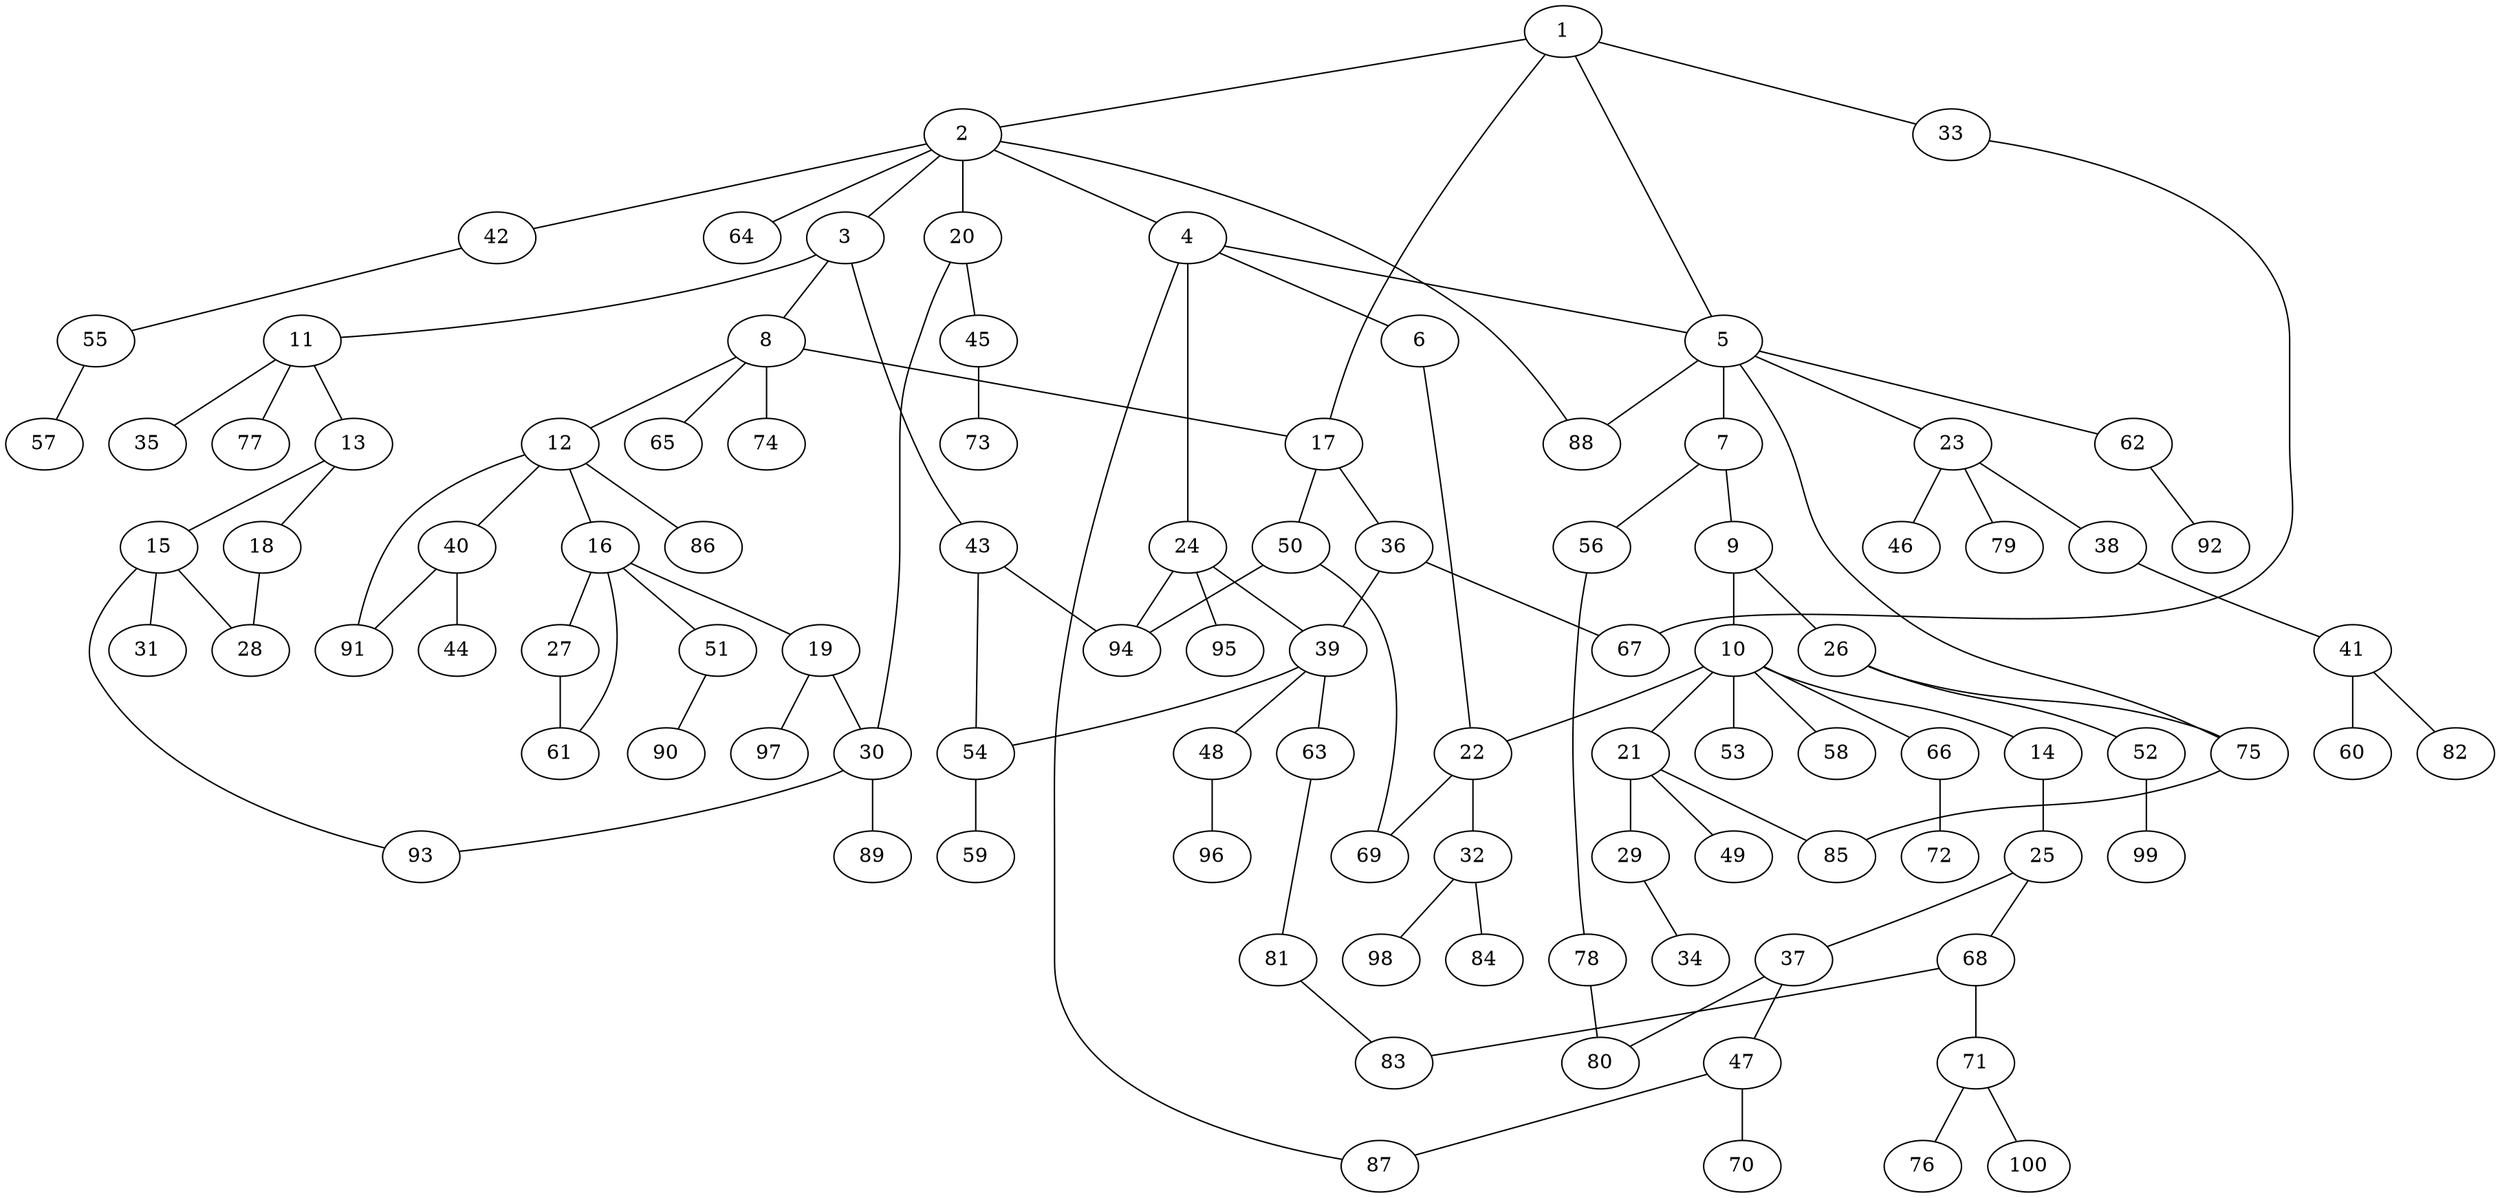 graph graphname {1--2
1--5
1--17
1--33
2--3
2--4
2--20
2--42
2--64
2--88
3--8
3--11
3--43
4--5
4--6
4--24
4--87
5--7
5--23
5--62
5--75
5--88
6--22
7--9
7--56
8--12
8--17
8--65
8--74
9--10
9--26
10--14
10--21
10--22
10--53
10--58
10--66
11--13
11--35
11--77
12--16
12--40
12--86
12--91
13--15
13--18
14--25
15--28
15--31
15--93
16--19
16--27
16--51
16--61
17--36
17--50
18--28
19--30
19--97
20--30
20--45
21--29
21--49
21--85
22--32
22--69
23--38
23--46
23--79
24--39
24--94
24--95
25--37
25--68
26--52
26--75
27--61
29--34
30--89
30--93
32--84
32--98
33--67
36--39
36--67
37--47
37--80
38--41
39--48
39--54
39--63
40--44
40--91
41--60
41--82
42--55
43--54
43--94
45--73
47--70
47--87
48--96
50--69
50--94
51--90
52--99
54--59
55--57
56--78
62--92
63--81
66--72
68--71
68--83
71--76
71--100
75--85
78--80
81--83
}